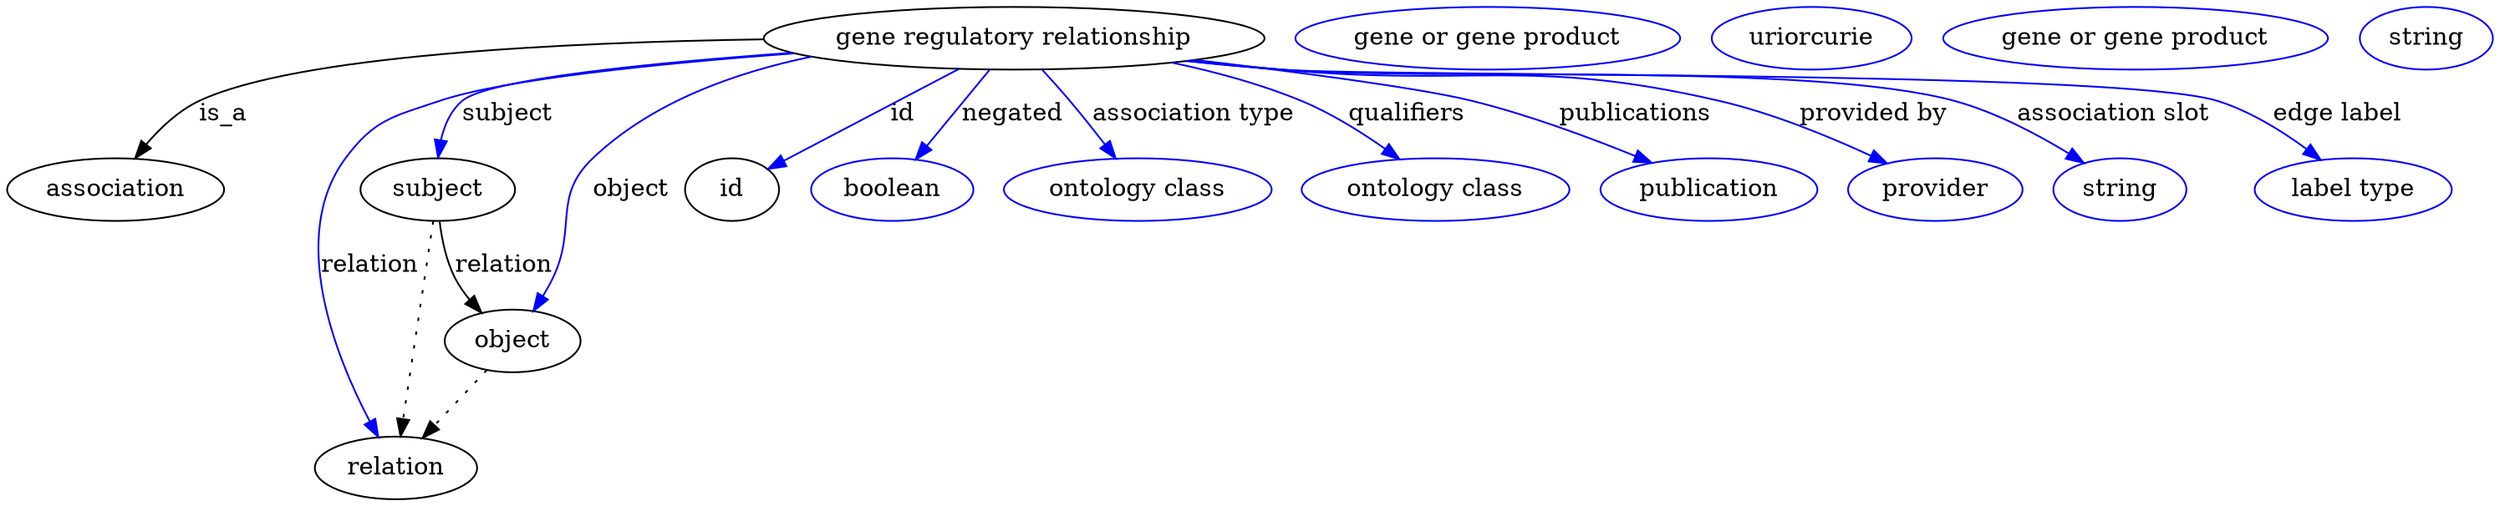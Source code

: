 digraph {
	graph [bb="0,0,1175.5,283"];
	node [label="\N"];
	"gene regulatory relationship"	 [height=0.5,
		label="gene regulatory relationship",
		pos="496.05,265",
		width=3.0511];
	association	 [height=0.5,
		pos="50.046,178",
		width=1.3902];
	"gene regulatory relationship" -> association	 [label=is_a,
		lp="103.05,221.5",
		pos="e,59.666,195.81 390.69,259.82 279.85,253.71 117.87,242.62 92.046,229 81.326,223.35 72.301,213.67 65.397,204.26"];
	subject	 [height=0.5,
		pos="203.05,178",
		width=0.99297];
	"gene regulatory relationship" -> subject	 [color=blue,
		label=subject,
		lp="241.55,221.5",
		pos="e,205.08,196.09 397.57,257.02 324.74,250.29 235.89,240.02 222.05,229 214.87,223.29 210.41,214.58 207.63,205.97",
		style=solid];
	relation	 [height=0.5,
		pos="185.05,18",
		width=1.0471];
	"gene regulatory relationship" -> relation	 [color=blue,
		label=relation,
		lp="167.05,134.5",
		pos="e,175.27,35.659 395.89,257.5 326.51,251.36 240.78,241.63 207.05,229 182.46,219.79 171.64,218.46 158.05,196 129.37,148.63 153.31,\
81.572 170.78,44.765",
		style=solid];
	object	 [height=0.5,
		pos="245.05,91",
		width=0.9027];
	"gene regulatory relationship" -> object	 [color=blue,
		label=object,
		lp="301.05,178",
		pos="e,253.2,108.44 430.38,250.48 376.21,237.3 304.99,216.79 284.05,196 261.11,173.22 272.73,157.14 261.05,127 259.86,123.94 258.55,120.76 \
257.22,117.62",
		style=solid];
	id	 [height=0.5,
		pos="354.05,178",
		width=0.75];
	"gene regulatory relationship" -> id	 [color=blue,
		label=id,
		lp="439.55,221.5",
		pos="e,374.15,190.32 467.65,247.6 443,232.5 407.47,210.73 382.73,195.58",
		style=solid];
	negated	 [color=blue,
		height=0.5,
		label=boolean,
		pos="437.05,178",
		width=1.0652];
	"gene regulatory relationship" -> negated	 [color=blue,
		label=negated,
		lp="492.55,221.5",
		pos="e,448.85,195.41 483.82,246.97 475.4,234.56 464.09,217.88 454.7,204.03",
		style=solid];
	"association type"	 [color=blue,
		height=0.5,
		label="ontology class",
		pos="555.05,178",
		width=1.7151];
	"gene regulatory relationship" -> "association type"	 [color=blue,
		label="association type",
		lp="574.05,221.5",
		pos="e,543.04,195.71 508.27,246.97 516.63,234.64 527.85,218.1 537.21,204.3",
		style=solid];
	qualifiers	 [color=blue,
		height=0.5,
		label="ontology class",
		pos="696.05,178",
		width=1.7151];
	"gene regulatory relationship" -> qualifiers	 [color=blue,
		label=qualifiers,
		lp="674.05,221.5",
		pos="e,675.16,195.14 561.94,250.51 581.75,245.01 603.22,237.88 622.05,229 637.79,221.57 653.86,210.93 666.99,201.29",
		style=solid];
	publications	 [color=blue,
		height=0.5,
		label=publication,
		pos="826.05,178",
		width=1.3902];
	"gene regulatory relationship" -> publications	 [color=blue,
		label=publications,
		lp="779.55,221.5",
		pos="e,796.15,192.73 577.21,252.86 625.01,245.34 680.56,235.85 704.05,229 732.52,220.7 763.33,207.79 786.86,197.03",
		style=solid];
	"provided by"	 [color=blue,
		height=0.5,
		label=provider,
		pos="934.05,178",
		width=1.1193];
	"gene regulatory relationship" -> "provided by"	 [color=blue,
		label="provided by",
		lp="894.05,221.5",
		pos="e,908.42,192.05 574.69,252.41 588.13,250.46 601.98,248.57 615.05,247 704.54,236.25 729.71,251.3 817.05,229 845.92,221.63 876.74,\
207.93 899.5,196.58",
		style=solid];
	"association slot"	 [color=blue,
		height=0.5,
		label=string,
		pos="1023,178",
		width=0.84854];
	"gene regulatory relationship" -> "association slot"	 [color=blue,
		label="association slot",
		lp="1008,221.5",
		pos="e,1003.7,192.12 573.69,252.19 587.44,250.23 601.64,248.39 615.05,247 685.01,239.73 863.48,248.54 931.05,229 954.05,222.35 977.63,\
209.13 995.16,197.81",
		style=solid];
	"edge label"	 [color=blue,
		height=0.5,
		label="label type",
		pos="1130,178",
		width=1.2638];
	"gene regulatory relationship" -> "edge label"	 [color=blue,
		label="edge label",
		lp="1111,221.5",
		pos="e,1111.6,194.66 573.03,252.1 586.98,250.12 601.42,248.31 615.05,247 712.24,237.68 961.24,259.34 1054,229 1072.1,223.11 1089.8,211.64 \
1103.6,201.07",
		style=solid];
	subject -> relation	 [pos="e,187.1,36.223 201.02,159.96 197.91,132.35 191.95,79.375 188.25,46.525",
		style=dotted];
	subject -> object	 [label=relation,
		lp="240.05,134.5",
		pos="e,231.43,107.49 207.18,159.99 209.85,149.97 213.81,137.45 219.05,127 220.95,123.2 223.24,119.37 225.66,115.69"];
	"gene regulatory relationship_subject"	 [color=blue,
		height=0.5,
		label="gene or gene product",
		pos="709.05,265",
		width=2.3651];
	"gene regulatory relationship_relation"	 [color=blue,
		height=0.5,
		label=uriorcurie,
		pos="858.05,265",
		width=1.2638];
	object -> relation	 [pos="e,199.02,35.006 231.43,74.435 223.79,65.141 214.11,53.359 205.57,42.968",
		style=dotted];
	"gene regulatory relationship_object"	 [color=blue,
		height=0.5,
		label="gene or gene product",
		pos="1007,265",
		width=2.3651];
	association_id	 [color=blue,
		height=0.5,
		label=string,
		pos="1141,265",
		width=0.84854];
}
